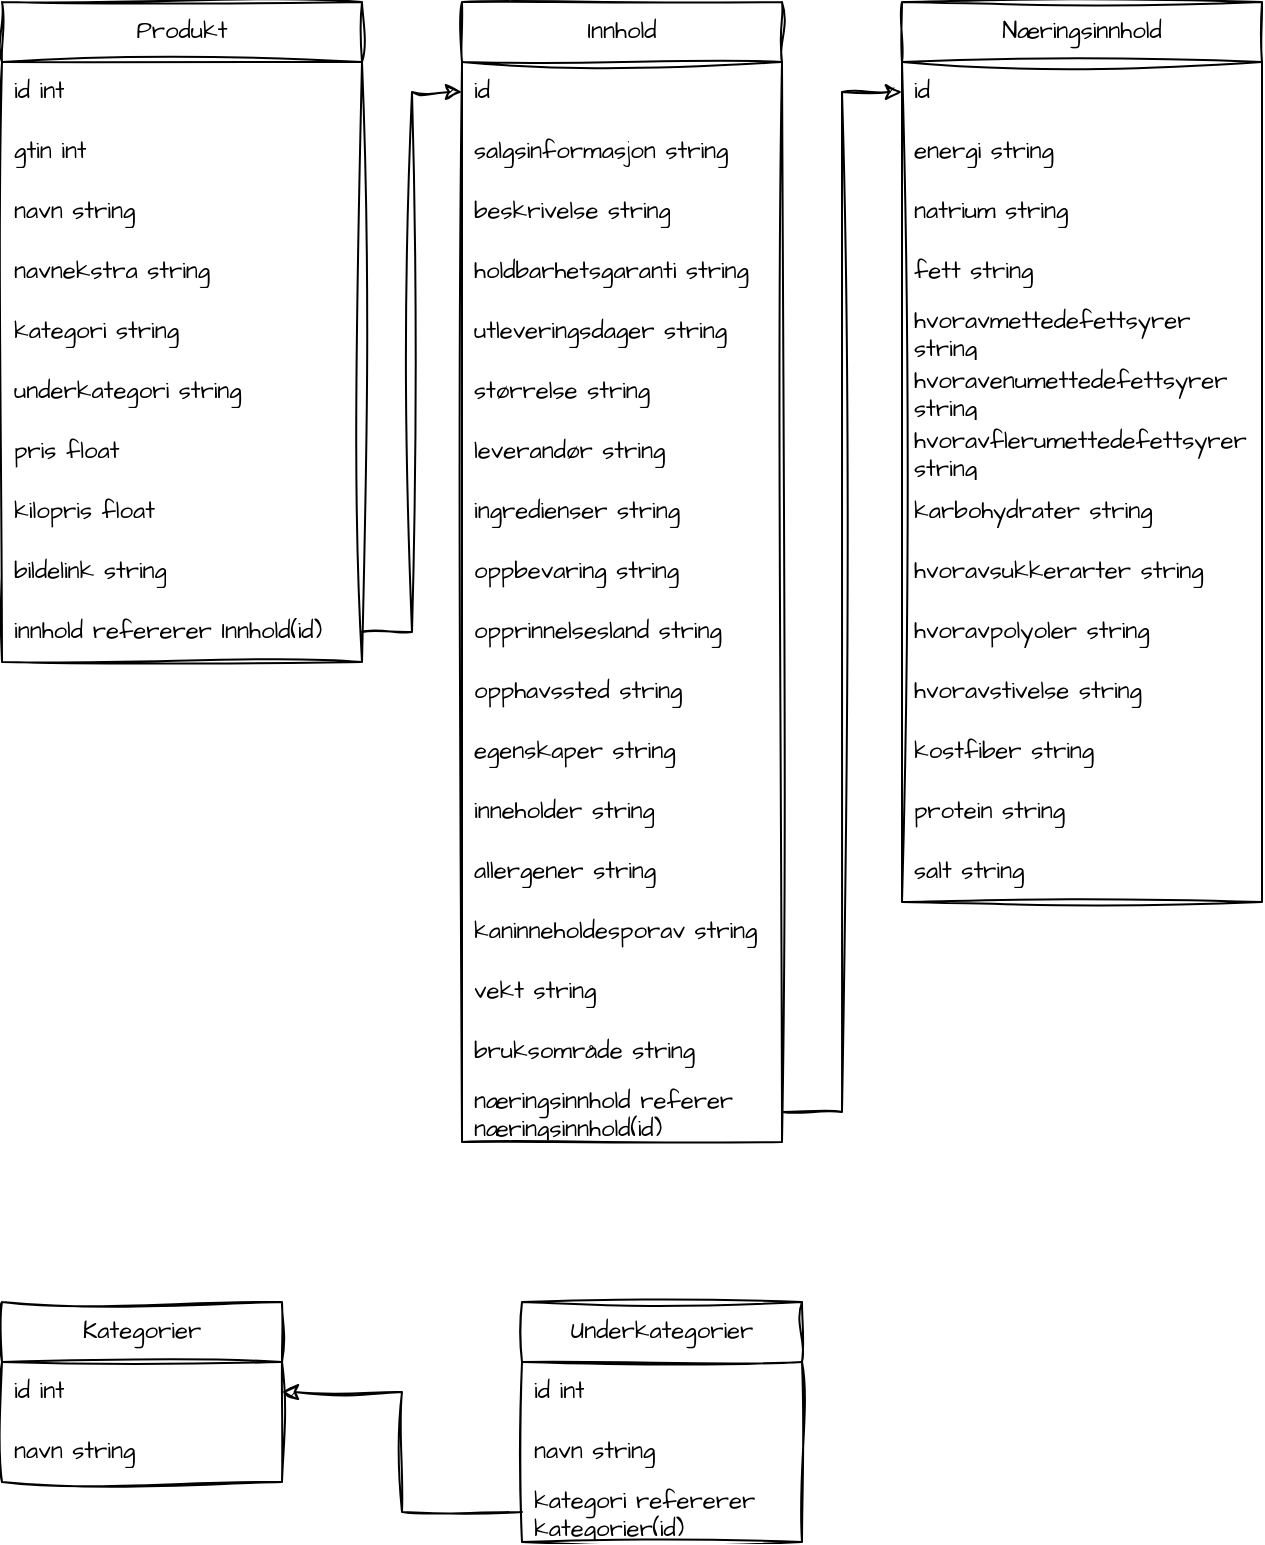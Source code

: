 <mxfile version="24.4.4" type="github">
  <diagram name="Page-1" id="efa7a0a1-bf9b-a30e-e6df-94a7791c09e9">
    <mxGraphModel dx="526" dy="464" grid="1" gridSize="10" guides="1" tooltips="1" connect="1" arrows="1" fold="1" page="1" pageScale="1" pageWidth="826" pageHeight="1169" background="none" math="0" shadow="0">
      <root>
        <mxCell id="0" />
        <mxCell id="1" parent="0" />
        <mxCell id="G_RYB-awDhVoRf4_5wRh-167" value="Produkt" style="swimlane;fontStyle=0;childLayout=stackLayout;horizontal=1;startSize=30;horizontalStack=0;resizeParent=1;resizeParentMax=0;resizeLast=0;collapsible=1;marginBottom=0;whiteSpace=wrap;html=1;sketch=1;hachureGap=4;jiggle=2;curveFitting=1;fontFamily=Architects Daughter;fontSource=https%3A%2F%2Ffonts.googleapis.com%2Fcss%3Ffamily%3DArchitects%2BDaughter;" parent="1" vertex="1">
          <mxGeometry x="100" y="120" width="180" height="330" as="geometry" />
        </mxCell>
        <mxCell id="4CKtyaNTUWwEJNOdCo02-1" value="id int" style="text;strokeColor=none;fillColor=none;align=left;verticalAlign=middle;spacingLeft=4;spacingRight=4;overflow=hidden;points=[[0,0.5],[1,0.5]];portConstraint=eastwest;rotatable=0;whiteSpace=wrap;html=1;fontFamily=Architects Daughter;fontSource=https%3A%2F%2Ffonts.googleapis.com%2Fcss%3Ffamily%3DArchitects%2BDaughter;" vertex="1" parent="G_RYB-awDhVoRf4_5wRh-167">
          <mxGeometry y="30" width="180" height="30" as="geometry" />
        </mxCell>
        <mxCell id="G_RYB-awDhVoRf4_5wRh-168" value="gtin int" style="text;strokeColor=none;fillColor=none;align=left;verticalAlign=middle;spacingLeft=4;spacingRight=4;overflow=hidden;points=[[0,0.5],[1,0.5]];portConstraint=eastwest;rotatable=0;whiteSpace=wrap;html=1;fontFamily=Architects Daughter;fontSource=https%3A%2F%2Ffonts.googleapis.com%2Fcss%3Ffamily%3DArchitects%2BDaughter;" parent="G_RYB-awDhVoRf4_5wRh-167" vertex="1">
          <mxGeometry y="60" width="180" height="30" as="geometry" />
        </mxCell>
        <mxCell id="4CKtyaNTUWwEJNOdCo02-2" value="navn string" style="text;strokeColor=none;fillColor=none;align=left;verticalAlign=middle;spacingLeft=4;spacingRight=4;overflow=hidden;points=[[0,0.5],[1,0.5]];portConstraint=eastwest;rotatable=0;whiteSpace=wrap;html=1;fontFamily=Architects Daughter;fontSource=https%3A%2F%2Ffonts.googleapis.com%2Fcss%3Ffamily%3DArchitects%2BDaughter;" vertex="1" parent="G_RYB-awDhVoRf4_5wRh-167">
          <mxGeometry y="90" width="180" height="30" as="geometry" />
        </mxCell>
        <mxCell id="G_RYB-awDhVoRf4_5wRh-169" value="navnekstra string" style="text;strokeColor=none;fillColor=none;align=left;verticalAlign=middle;spacingLeft=4;spacingRight=4;overflow=hidden;points=[[0,0.5],[1,0.5]];portConstraint=eastwest;rotatable=0;whiteSpace=wrap;html=1;fontFamily=Architects Daughter;fontSource=https%3A%2F%2Ffonts.googleapis.com%2Fcss%3Ffamily%3DArchitects%2BDaughter;" parent="G_RYB-awDhVoRf4_5wRh-167" vertex="1">
          <mxGeometry y="120" width="180" height="30" as="geometry" />
        </mxCell>
        <mxCell id="G_RYB-awDhVoRf4_5wRh-170" value="kategori string" style="text;strokeColor=none;fillColor=none;align=left;verticalAlign=middle;spacingLeft=4;spacingRight=4;overflow=hidden;points=[[0,0.5],[1,0.5]];portConstraint=eastwest;rotatable=0;whiteSpace=wrap;html=1;fontFamily=Architects Daughter;fontSource=https%3A%2F%2Ffonts.googleapis.com%2Fcss%3Ffamily%3DArchitects%2BDaughter;" parent="G_RYB-awDhVoRf4_5wRh-167" vertex="1">
          <mxGeometry y="150" width="180" height="30" as="geometry" />
        </mxCell>
        <mxCell id="G_RYB-awDhVoRf4_5wRh-171" value="underkategori string" style="text;strokeColor=none;fillColor=none;align=left;verticalAlign=middle;spacingLeft=4;spacingRight=4;overflow=hidden;points=[[0,0.5],[1,0.5]];portConstraint=eastwest;rotatable=0;whiteSpace=wrap;html=1;fontFamily=Architects Daughter;fontSource=https%3A%2F%2Ffonts.googleapis.com%2Fcss%3Ffamily%3DArchitects%2BDaughter;" parent="G_RYB-awDhVoRf4_5wRh-167" vertex="1">
          <mxGeometry y="180" width="180" height="30" as="geometry" />
        </mxCell>
        <mxCell id="G_RYB-awDhVoRf4_5wRh-172" value="pris float" style="text;strokeColor=none;fillColor=none;align=left;verticalAlign=middle;spacingLeft=4;spacingRight=4;overflow=hidden;points=[[0,0.5],[1,0.5]];portConstraint=eastwest;rotatable=0;whiteSpace=wrap;html=1;fontFamily=Architects Daughter;fontSource=https%3A%2F%2Ffonts.googleapis.com%2Fcss%3Ffamily%3DArchitects%2BDaughter;" parent="G_RYB-awDhVoRf4_5wRh-167" vertex="1">
          <mxGeometry y="210" width="180" height="30" as="geometry" />
        </mxCell>
        <mxCell id="G_RYB-awDhVoRf4_5wRh-173" value="kilopris float" style="text;strokeColor=none;fillColor=none;align=left;verticalAlign=middle;spacingLeft=4;spacingRight=4;overflow=hidden;points=[[0,0.5],[1,0.5]];portConstraint=eastwest;rotatable=0;whiteSpace=wrap;html=1;fontFamily=Architects Daughter;fontSource=https%3A%2F%2Ffonts.googleapis.com%2Fcss%3Ffamily%3DArchitects%2BDaughter;" parent="G_RYB-awDhVoRf4_5wRh-167" vertex="1">
          <mxGeometry y="240" width="180" height="30" as="geometry" />
        </mxCell>
        <mxCell id="G_RYB-awDhVoRf4_5wRh-174" value="bildelink string" style="text;strokeColor=none;fillColor=none;align=left;verticalAlign=middle;spacingLeft=4;spacingRight=4;overflow=hidden;points=[[0,0.5],[1,0.5]];portConstraint=eastwest;rotatable=0;whiteSpace=wrap;html=1;fontFamily=Architects Daughter;fontSource=https%3A%2F%2Ffonts.googleapis.com%2Fcss%3Ffamily%3DArchitects%2BDaughter;" parent="G_RYB-awDhVoRf4_5wRh-167" vertex="1">
          <mxGeometry y="270" width="180" height="30" as="geometry" />
        </mxCell>
        <mxCell id="G_RYB-awDhVoRf4_5wRh-175" value="innhold refererer Innhold(id)" style="text;strokeColor=none;fillColor=none;align=left;verticalAlign=middle;spacingLeft=4;spacingRight=4;overflow=hidden;points=[[0,0.5],[1,0.5]];portConstraint=eastwest;rotatable=0;whiteSpace=wrap;html=1;fontFamily=Architects Daughter;fontSource=https%3A%2F%2Ffonts.googleapis.com%2Fcss%3Ffamily%3DArchitects%2BDaughter;" parent="G_RYB-awDhVoRf4_5wRh-167" vertex="1">
          <mxGeometry y="300" width="180" height="30" as="geometry" />
        </mxCell>
        <mxCell id="G_RYB-awDhVoRf4_5wRh-176" value="Innhold" style="swimlane;fontStyle=0;childLayout=stackLayout;horizontal=1;startSize=30;horizontalStack=0;resizeParent=1;resizeParentMax=0;resizeLast=0;collapsible=1;marginBottom=0;whiteSpace=wrap;html=1;sketch=1;hachureGap=4;jiggle=2;curveFitting=1;fontFamily=Architects Daughter;fontSource=https%3A%2F%2Ffonts.googleapis.com%2Fcss%3Ffamily%3DArchitects%2BDaughter;" parent="1" vertex="1">
          <mxGeometry x="330" y="120" width="160" height="570" as="geometry" />
        </mxCell>
        <mxCell id="G_RYB-awDhVoRf4_5wRh-177" value="id" style="text;strokeColor=none;fillColor=none;align=left;verticalAlign=middle;spacingLeft=4;spacingRight=4;overflow=hidden;points=[[0,0.5],[1,0.5]];portConstraint=eastwest;rotatable=0;whiteSpace=wrap;html=1;fontFamily=Architects Daughter;fontSource=https%3A%2F%2Ffonts.googleapis.com%2Fcss%3Ffamily%3DArchitects%2BDaughter;" parent="G_RYB-awDhVoRf4_5wRh-176" vertex="1">
          <mxGeometry y="30" width="160" height="30" as="geometry" />
        </mxCell>
        <mxCell id="G_RYB-awDhVoRf4_5wRh-178" value="salgsinformasjon string" style="text;strokeColor=none;fillColor=none;align=left;verticalAlign=middle;spacingLeft=4;spacingRight=4;overflow=hidden;points=[[0,0.5],[1,0.5]];portConstraint=eastwest;rotatable=0;whiteSpace=wrap;html=1;fontFamily=Architects Daughter;fontSource=https%3A%2F%2Ffonts.googleapis.com%2Fcss%3Ffamily%3DArchitects%2BDaughter;" parent="G_RYB-awDhVoRf4_5wRh-176" vertex="1">
          <mxGeometry y="60" width="160" height="30" as="geometry" />
        </mxCell>
        <mxCell id="G_RYB-awDhVoRf4_5wRh-179" value="beskrivelse string" style="text;strokeColor=none;fillColor=none;align=left;verticalAlign=middle;spacingLeft=4;spacingRight=4;overflow=hidden;points=[[0,0.5],[1,0.5]];portConstraint=eastwest;rotatable=0;whiteSpace=wrap;html=1;fontFamily=Architects Daughter;fontSource=https%3A%2F%2Ffonts.googleapis.com%2Fcss%3Ffamily%3DArchitects%2BDaughter;" parent="G_RYB-awDhVoRf4_5wRh-176" vertex="1">
          <mxGeometry y="90" width="160" height="30" as="geometry" />
        </mxCell>
        <mxCell id="G_RYB-awDhVoRf4_5wRh-180" value="holdbarhetsgaranti string" style="text;strokeColor=none;fillColor=none;align=left;verticalAlign=middle;spacingLeft=4;spacingRight=4;overflow=hidden;points=[[0,0.5],[1,0.5]];portConstraint=eastwest;rotatable=0;whiteSpace=wrap;html=1;fontFamily=Architects Daughter;fontSource=https%3A%2F%2Ffonts.googleapis.com%2Fcss%3Ffamily%3DArchitects%2BDaughter;" parent="G_RYB-awDhVoRf4_5wRh-176" vertex="1">
          <mxGeometry y="120" width="160" height="30" as="geometry" />
        </mxCell>
        <mxCell id="G_RYB-awDhVoRf4_5wRh-181" value="utleveringsdager string" style="text;strokeColor=none;fillColor=none;align=left;verticalAlign=middle;spacingLeft=4;spacingRight=4;overflow=hidden;points=[[0,0.5],[1,0.5]];portConstraint=eastwest;rotatable=0;whiteSpace=wrap;html=1;fontFamily=Architects Daughter;fontSource=https%3A%2F%2Ffonts.googleapis.com%2Fcss%3Ffamily%3DArchitects%2BDaughter;" parent="G_RYB-awDhVoRf4_5wRh-176" vertex="1">
          <mxGeometry y="150" width="160" height="30" as="geometry" />
        </mxCell>
        <mxCell id="G_RYB-awDhVoRf4_5wRh-182" value="størrelse string" style="text;strokeColor=none;fillColor=none;align=left;verticalAlign=middle;spacingLeft=4;spacingRight=4;overflow=hidden;points=[[0,0.5],[1,0.5]];portConstraint=eastwest;rotatable=0;whiteSpace=wrap;html=1;fontFamily=Architects Daughter;fontSource=https%3A%2F%2Ffonts.googleapis.com%2Fcss%3Ffamily%3DArchitects%2BDaughter;" parent="G_RYB-awDhVoRf4_5wRh-176" vertex="1">
          <mxGeometry y="180" width="160" height="30" as="geometry" />
        </mxCell>
        <mxCell id="G_RYB-awDhVoRf4_5wRh-183" value="leverandør string" style="text;strokeColor=none;fillColor=none;align=left;verticalAlign=middle;spacingLeft=4;spacingRight=4;overflow=hidden;points=[[0,0.5],[1,0.5]];portConstraint=eastwest;rotatable=0;whiteSpace=wrap;html=1;fontFamily=Architects Daughter;fontSource=https%3A%2F%2Ffonts.googleapis.com%2Fcss%3Ffamily%3DArchitects%2BDaughter;" parent="G_RYB-awDhVoRf4_5wRh-176" vertex="1">
          <mxGeometry y="210" width="160" height="30" as="geometry" />
        </mxCell>
        <mxCell id="G_RYB-awDhVoRf4_5wRh-184" value="ingredienser string" style="text;strokeColor=none;fillColor=none;align=left;verticalAlign=middle;spacingLeft=4;spacingRight=4;overflow=hidden;points=[[0,0.5],[1,0.5]];portConstraint=eastwest;rotatable=0;whiteSpace=wrap;html=1;fontFamily=Architects Daughter;fontSource=https%3A%2F%2Ffonts.googleapis.com%2Fcss%3Ffamily%3DArchitects%2BDaughter;" parent="G_RYB-awDhVoRf4_5wRh-176" vertex="1">
          <mxGeometry y="240" width="160" height="30" as="geometry" />
        </mxCell>
        <mxCell id="G_RYB-awDhVoRf4_5wRh-185" value="oppbevaring string" style="text;strokeColor=none;fillColor=none;align=left;verticalAlign=middle;spacingLeft=4;spacingRight=4;overflow=hidden;points=[[0,0.5],[1,0.5]];portConstraint=eastwest;rotatable=0;whiteSpace=wrap;html=1;fontFamily=Architects Daughter;fontSource=https%3A%2F%2Ffonts.googleapis.com%2Fcss%3Ffamily%3DArchitects%2BDaughter;" parent="G_RYB-awDhVoRf4_5wRh-176" vertex="1">
          <mxGeometry y="270" width="160" height="30" as="geometry" />
        </mxCell>
        <mxCell id="G_RYB-awDhVoRf4_5wRh-186" value="opprinnelsesland string" style="text;strokeColor=none;fillColor=none;align=left;verticalAlign=middle;spacingLeft=4;spacingRight=4;overflow=hidden;points=[[0,0.5],[1,0.5]];portConstraint=eastwest;rotatable=0;whiteSpace=wrap;html=1;fontFamily=Architects Daughter;fontSource=https%3A%2F%2Ffonts.googleapis.com%2Fcss%3Ffamily%3DArchitects%2BDaughter;" parent="G_RYB-awDhVoRf4_5wRh-176" vertex="1">
          <mxGeometry y="300" width="160" height="30" as="geometry" />
        </mxCell>
        <mxCell id="G_RYB-awDhVoRf4_5wRh-187" value="opphavssted string" style="text;strokeColor=none;fillColor=none;align=left;verticalAlign=middle;spacingLeft=4;spacingRight=4;overflow=hidden;points=[[0,0.5],[1,0.5]];portConstraint=eastwest;rotatable=0;whiteSpace=wrap;html=1;fontFamily=Architects Daughter;fontSource=https%3A%2F%2Ffonts.googleapis.com%2Fcss%3Ffamily%3DArchitects%2BDaughter;" parent="G_RYB-awDhVoRf4_5wRh-176" vertex="1">
          <mxGeometry y="330" width="160" height="30" as="geometry" />
        </mxCell>
        <mxCell id="G_RYB-awDhVoRf4_5wRh-188" value="egenskaper string" style="text;strokeColor=none;fillColor=none;align=left;verticalAlign=middle;spacingLeft=4;spacingRight=4;overflow=hidden;points=[[0,0.5],[1,0.5]];portConstraint=eastwest;rotatable=0;whiteSpace=wrap;html=1;fontFamily=Architects Daughter;fontSource=https%3A%2F%2Ffonts.googleapis.com%2Fcss%3Ffamily%3DArchitects%2BDaughter;" parent="G_RYB-awDhVoRf4_5wRh-176" vertex="1">
          <mxGeometry y="360" width="160" height="30" as="geometry" />
        </mxCell>
        <mxCell id="G_RYB-awDhVoRf4_5wRh-189" value="inneholder string" style="text;strokeColor=none;fillColor=none;align=left;verticalAlign=middle;spacingLeft=4;spacingRight=4;overflow=hidden;points=[[0,0.5],[1,0.5]];portConstraint=eastwest;rotatable=0;whiteSpace=wrap;html=1;fontFamily=Architects Daughter;fontSource=https%3A%2F%2Ffonts.googleapis.com%2Fcss%3Ffamily%3DArchitects%2BDaughter;" parent="G_RYB-awDhVoRf4_5wRh-176" vertex="1">
          <mxGeometry y="390" width="160" height="30" as="geometry" />
        </mxCell>
        <mxCell id="G_RYB-awDhVoRf4_5wRh-190" value="allergener string" style="text;strokeColor=none;fillColor=none;align=left;verticalAlign=middle;spacingLeft=4;spacingRight=4;overflow=hidden;points=[[0,0.5],[1,0.5]];portConstraint=eastwest;rotatable=0;whiteSpace=wrap;html=1;fontFamily=Architects Daughter;fontSource=https%3A%2F%2Ffonts.googleapis.com%2Fcss%3Ffamily%3DArchitects%2BDaughter;" parent="G_RYB-awDhVoRf4_5wRh-176" vertex="1">
          <mxGeometry y="420" width="160" height="30" as="geometry" />
        </mxCell>
        <mxCell id="G_RYB-awDhVoRf4_5wRh-191" value="kaninneholdesporav string" style="text;strokeColor=none;fillColor=none;align=left;verticalAlign=middle;spacingLeft=4;spacingRight=4;overflow=hidden;points=[[0,0.5],[1,0.5]];portConstraint=eastwest;rotatable=0;whiteSpace=wrap;html=1;fontFamily=Architects Daughter;fontSource=https%3A%2F%2Ffonts.googleapis.com%2Fcss%3Ffamily%3DArchitects%2BDaughter;" parent="G_RYB-awDhVoRf4_5wRh-176" vertex="1">
          <mxGeometry y="450" width="160" height="30" as="geometry" />
        </mxCell>
        <mxCell id="G_RYB-awDhVoRf4_5wRh-192" value="vekt string" style="text;strokeColor=none;fillColor=none;align=left;verticalAlign=middle;spacingLeft=4;spacingRight=4;overflow=hidden;points=[[0,0.5],[1,0.5]];portConstraint=eastwest;rotatable=0;whiteSpace=wrap;html=1;fontFamily=Architects Daughter;fontSource=https%3A%2F%2Ffonts.googleapis.com%2Fcss%3Ffamily%3DArchitects%2BDaughter;" parent="G_RYB-awDhVoRf4_5wRh-176" vertex="1">
          <mxGeometry y="480" width="160" height="30" as="geometry" />
        </mxCell>
        <mxCell id="G_RYB-awDhVoRf4_5wRh-193" value="bruksområde string" style="text;strokeColor=none;fillColor=none;align=left;verticalAlign=middle;spacingLeft=4;spacingRight=4;overflow=hidden;points=[[0,0.5],[1,0.5]];portConstraint=eastwest;rotatable=0;whiteSpace=wrap;html=1;fontFamily=Architects Daughter;fontSource=https%3A%2F%2Ffonts.googleapis.com%2Fcss%3Ffamily%3DArchitects%2BDaughter;" parent="G_RYB-awDhVoRf4_5wRh-176" vertex="1">
          <mxGeometry y="510" width="160" height="30" as="geometry" />
        </mxCell>
        <mxCell id="G_RYB-awDhVoRf4_5wRh-194" value="næringsinnhold referer næringsinnhold(id)" style="text;strokeColor=none;fillColor=none;align=left;verticalAlign=middle;spacingLeft=4;spacingRight=4;overflow=hidden;points=[[0,0.5],[1,0.5]];portConstraint=eastwest;rotatable=0;whiteSpace=wrap;html=1;fontFamily=Architects Daughter;fontSource=https%3A%2F%2Ffonts.googleapis.com%2Fcss%3Ffamily%3DArchitects%2BDaughter;" parent="G_RYB-awDhVoRf4_5wRh-176" vertex="1">
          <mxGeometry y="540" width="160" height="30" as="geometry" />
        </mxCell>
        <mxCell id="G_RYB-awDhVoRf4_5wRh-195" style="edgeStyle=orthogonalEdgeStyle;rounded=0;sketch=1;hachureGap=4;jiggle=2;curveFitting=1;orthogonalLoop=1;jettySize=auto;html=1;entryX=0;entryY=0.5;entryDx=0;entryDy=0;fontFamily=Architects Daughter;fontSource=https%3A%2F%2Ffonts.googleapis.com%2Fcss%3Ffamily%3DArchitects%2BDaughter;" parent="1" source="G_RYB-awDhVoRf4_5wRh-175" target="G_RYB-awDhVoRf4_5wRh-177" edge="1">
          <mxGeometry relative="1" as="geometry" />
        </mxCell>
        <mxCell id="G_RYB-awDhVoRf4_5wRh-196" value="Næringsinnhold" style="swimlane;fontStyle=0;childLayout=stackLayout;horizontal=1;startSize=30;horizontalStack=0;resizeParent=1;resizeParentMax=0;resizeLast=0;collapsible=1;marginBottom=0;whiteSpace=wrap;html=1;sketch=1;hachureGap=4;jiggle=2;curveFitting=1;fontFamily=Architects Daughter;fontSource=https%3A%2F%2Ffonts.googleapis.com%2Fcss%3Ffamily%3DArchitects%2BDaughter;" parent="1" vertex="1">
          <mxGeometry x="550" y="120" width="180" height="450" as="geometry" />
        </mxCell>
        <mxCell id="G_RYB-awDhVoRf4_5wRh-197" value="id" style="text;strokeColor=none;fillColor=none;align=left;verticalAlign=middle;spacingLeft=4;spacingRight=4;overflow=hidden;points=[[0,0.5],[1,0.5]];portConstraint=eastwest;rotatable=0;whiteSpace=wrap;html=1;fontFamily=Architects Daughter;fontSource=https%3A%2F%2Ffonts.googleapis.com%2Fcss%3Ffamily%3DArchitects%2BDaughter;" parent="G_RYB-awDhVoRf4_5wRh-196" vertex="1">
          <mxGeometry y="30" width="180" height="30" as="geometry" />
        </mxCell>
        <mxCell id="G_RYB-awDhVoRf4_5wRh-198" value="energi string" style="text;strokeColor=none;fillColor=none;align=left;verticalAlign=middle;spacingLeft=4;spacingRight=4;overflow=hidden;points=[[0,0.5],[1,0.5]];portConstraint=eastwest;rotatable=0;whiteSpace=wrap;html=1;fontFamily=Architects Daughter;fontSource=https%3A%2F%2Ffonts.googleapis.com%2Fcss%3Ffamily%3DArchitects%2BDaughter;" parent="G_RYB-awDhVoRf4_5wRh-196" vertex="1">
          <mxGeometry y="60" width="180" height="30" as="geometry" />
        </mxCell>
        <mxCell id="G_RYB-awDhVoRf4_5wRh-199" value="natrium string" style="text;strokeColor=none;fillColor=none;align=left;verticalAlign=middle;spacingLeft=4;spacingRight=4;overflow=hidden;points=[[0,0.5],[1,0.5]];portConstraint=eastwest;rotatable=0;whiteSpace=wrap;html=1;fontFamily=Architects Daughter;fontSource=https%3A%2F%2Ffonts.googleapis.com%2Fcss%3Ffamily%3DArchitects%2BDaughter;" parent="G_RYB-awDhVoRf4_5wRh-196" vertex="1">
          <mxGeometry y="90" width="180" height="30" as="geometry" />
        </mxCell>
        <mxCell id="G_RYB-awDhVoRf4_5wRh-200" value="fett string" style="text;strokeColor=none;fillColor=none;align=left;verticalAlign=middle;spacingLeft=4;spacingRight=4;overflow=hidden;points=[[0,0.5],[1,0.5]];portConstraint=eastwest;rotatable=0;whiteSpace=wrap;html=1;fontFamily=Architects Daughter;fontSource=https%3A%2F%2Ffonts.googleapis.com%2Fcss%3Ffamily%3DArchitects%2BDaughter;" parent="G_RYB-awDhVoRf4_5wRh-196" vertex="1">
          <mxGeometry y="120" width="180" height="30" as="geometry" />
        </mxCell>
        <mxCell id="G_RYB-awDhVoRf4_5wRh-201" value="hvoravmettedefettsyrer string" style="text;strokeColor=none;fillColor=none;align=left;verticalAlign=middle;spacingLeft=4;spacingRight=4;overflow=hidden;points=[[0,0.5],[1,0.5]];portConstraint=eastwest;rotatable=0;whiteSpace=wrap;html=1;fontFamily=Architects Daughter;fontSource=https%3A%2F%2Ffonts.googleapis.com%2Fcss%3Ffamily%3DArchitects%2BDaughter;" parent="G_RYB-awDhVoRf4_5wRh-196" vertex="1">
          <mxGeometry y="150" width="180" height="30" as="geometry" />
        </mxCell>
        <mxCell id="G_RYB-awDhVoRf4_5wRh-202" value="hvoravenumettedefettsyrer string" style="text;strokeColor=none;fillColor=none;align=left;verticalAlign=middle;spacingLeft=4;spacingRight=4;overflow=hidden;points=[[0,0.5],[1,0.5]];portConstraint=eastwest;rotatable=0;whiteSpace=wrap;html=1;fontFamily=Architects Daughter;fontSource=https%3A%2F%2Ffonts.googleapis.com%2Fcss%3Ffamily%3DArchitects%2BDaughter;" parent="G_RYB-awDhVoRf4_5wRh-196" vertex="1">
          <mxGeometry y="180" width="180" height="30" as="geometry" />
        </mxCell>
        <mxCell id="G_RYB-awDhVoRf4_5wRh-203" value="hvoravflerumettedefettsyrer string" style="text;strokeColor=none;fillColor=none;align=left;verticalAlign=middle;spacingLeft=4;spacingRight=4;overflow=hidden;points=[[0,0.5],[1,0.5]];portConstraint=eastwest;rotatable=0;whiteSpace=wrap;html=1;fontFamily=Architects Daughter;fontSource=https%3A%2F%2Ffonts.googleapis.com%2Fcss%3Ffamily%3DArchitects%2BDaughter;" parent="G_RYB-awDhVoRf4_5wRh-196" vertex="1">
          <mxGeometry y="210" width="180" height="30" as="geometry" />
        </mxCell>
        <mxCell id="G_RYB-awDhVoRf4_5wRh-204" value="karbohydrater string" style="text;strokeColor=none;fillColor=none;align=left;verticalAlign=middle;spacingLeft=4;spacingRight=4;overflow=hidden;points=[[0,0.5],[1,0.5]];portConstraint=eastwest;rotatable=0;whiteSpace=wrap;html=1;fontFamily=Architects Daughter;fontSource=https%3A%2F%2Ffonts.googleapis.com%2Fcss%3Ffamily%3DArchitects%2BDaughter;" parent="G_RYB-awDhVoRf4_5wRh-196" vertex="1">
          <mxGeometry y="240" width="180" height="30" as="geometry" />
        </mxCell>
        <mxCell id="G_RYB-awDhVoRf4_5wRh-205" value="hvoravsukkerarter string" style="text;strokeColor=none;fillColor=none;align=left;verticalAlign=middle;spacingLeft=4;spacingRight=4;overflow=hidden;points=[[0,0.5],[1,0.5]];portConstraint=eastwest;rotatable=0;whiteSpace=wrap;html=1;fontFamily=Architects Daughter;fontSource=https%3A%2F%2Ffonts.googleapis.com%2Fcss%3Ffamily%3DArchitects%2BDaughter;" parent="G_RYB-awDhVoRf4_5wRh-196" vertex="1">
          <mxGeometry y="270" width="180" height="30" as="geometry" />
        </mxCell>
        <mxCell id="G_RYB-awDhVoRf4_5wRh-206" value="hvoravpolyoler string" style="text;strokeColor=none;fillColor=none;align=left;verticalAlign=middle;spacingLeft=4;spacingRight=4;overflow=hidden;points=[[0,0.5],[1,0.5]];portConstraint=eastwest;rotatable=0;whiteSpace=wrap;html=1;fontFamily=Architects Daughter;fontSource=https%3A%2F%2Ffonts.googleapis.com%2Fcss%3Ffamily%3DArchitects%2BDaughter;" parent="G_RYB-awDhVoRf4_5wRh-196" vertex="1">
          <mxGeometry y="300" width="180" height="30" as="geometry" />
        </mxCell>
        <mxCell id="G_RYB-awDhVoRf4_5wRh-207" value="hvoravstivelse string" style="text;strokeColor=none;fillColor=none;align=left;verticalAlign=middle;spacingLeft=4;spacingRight=4;overflow=hidden;points=[[0,0.5],[1,0.5]];portConstraint=eastwest;rotatable=0;whiteSpace=wrap;html=1;fontFamily=Architects Daughter;fontSource=https%3A%2F%2Ffonts.googleapis.com%2Fcss%3Ffamily%3DArchitects%2BDaughter;" parent="G_RYB-awDhVoRf4_5wRh-196" vertex="1">
          <mxGeometry y="330" width="180" height="30" as="geometry" />
        </mxCell>
        <mxCell id="G_RYB-awDhVoRf4_5wRh-208" value="kostfiber string" style="text;strokeColor=none;fillColor=none;align=left;verticalAlign=middle;spacingLeft=4;spacingRight=4;overflow=hidden;points=[[0,0.5],[1,0.5]];portConstraint=eastwest;rotatable=0;whiteSpace=wrap;html=1;fontFamily=Architects Daughter;fontSource=https%3A%2F%2Ffonts.googleapis.com%2Fcss%3Ffamily%3DArchitects%2BDaughter;" parent="G_RYB-awDhVoRf4_5wRh-196" vertex="1">
          <mxGeometry y="360" width="180" height="30" as="geometry" />
        </mxCell>
        <mxCell id="G_RYB-awDhVoRf4_5wRh-209" value="protein string" style="text;strokeColor=none;fillColor=none;align=left;verticalAlign=middle;spacingLeft=4;spacingRight=4;overflow=hidden;points=[[0,0.5],[1,0.5]];portConstraint=eastwest;rotatable=0;whiteSpace=wrap;html=1;fontFamily=Architects Daughter;fontSource=https%3A%2F%2Ffonts.googleapis.com%2Fcss%3Ffamily%3DArchitects%2BDaughter;" parent="G_RYB-awDhVoRf4_5wRh-196" vertex="1">
          <mxGeometry y="390" width="180" height="30" as="geometry" />
        </mxCell>
        <mxCell id="G_RYB-awDhVoRf4_5wRh-210" value="salt string" style="text;strokeColor=none;fillColor=none;align=left;verticalAlign=middle;spacingLeft=4;spacingRight=4;overflow=hidden;points=[[0,0.5],[1,0.5]];portConstraint=eastwest;rotatable=0;whiteSpace=wrap;html=1;fontFamily=Architects Daughter;fontSource=https%3A%2F%2Ffonts.googleapis.com%2Fcss%3Ffamily%3DArchitects%2BDaughter;" parent="G_RYB-awDhVoRf4_5wRh-196" vertex="1">
          <mxGeometry y="420" width="180" height="30" as="geometry" />
        </mxCell>
        <mxCell id="G_RYB-awDhVoRf4_5wRh-211" style="edgeStyle=orthogonalEdgeStyle;rounded=0;sketch=1;hachureGap=4;jiggle=2;curveFitting=1;orthogonalLoop=1;jettySize=auto;html=1;entryX=0;entryY=0.5;entryDx=0;entryDy=0;fontFamily=Architects Daughter;fontSource=https%3A%2F%2Ffonts.googleapis.com%2Fcss%3Ffamily%3DArchitects%2BDaughter;" parent="1" source="G_RYB-awDhVoRf4_5wRh-194" target="G_RYB-awDhVoRf4_5wRh-197" edge="1">
          <mxGeometry relative="1" as="geometry" />
        </mxCell>
        <mxCell id="G_RYB-awDhVoRf4_5wRh-212" value="Kategorier" style="swimlane;fontStyle=0;childLayout=stackLayout;horizontal=1;startSize=30;horizontalStack=0;resizeParent=1;resizeParentMax=0;resizeLast=0;collapsible=1;marginBottom=0;whiteSpace=wrap;html=1;sketch=1;hachureGap=4;jiggle=2;curveFitting=1;fontFamily=Architects Daughter;fontSource=https%3A%2F%2Ffonts.googleapis.com%2Fcss%3Ffamily%3DArchitects%2BDaughter;" parent="1" vertex="1">
          <mxGeometry x="100" y="770" width="140" height="90" as="geometry" />
        </mxCell>
        <mxCell id="G_RYB-awDhVoRf4_5wRh-213" value="id int" style="text;strokeColor=none;fillColor=none;align=left;verticalAlign=middle;spacingLeft=4;spacingRight=4;overflow=hidden;points=[[0,0.5],[1,0.5]];portConstraint=eastwest;rotatable=0;whiteSpace=wrap;html=1;fontFamily=Architects Daughter;fontSource=https%3A%2F%2Ffonts.googleapis.com%2Fcss%3Ffamily%3DArchitects%2BDaughter;" parent="G_RYB-awDhVoRf4_5wRh-212" vertex="1">
          <mxGeometry y="30" width="140" height="30" as="geometry" />
        </mxCell>
        <mxCell id="G_RYB-awDhVoRf4_5wRh-214" value="navn string" style="text;strokeColor=none;fillColor=none;align=left;verticalAlign=middle;spacingLeft=4;spacingRight=4;overflow=hidden;points=[[0,0.5],[1,0.5]];portConstraint=eastwest;rotatable=0;whiteSpace=wrap;html=1;fontFamily=Architects Daughter;fontSource=https%3A%2F%2Ffonts.googleapis.com%2Fcss%3Ffamily%3DArchitects%2BDaughter;" parent="G_RYB-awDhVoRf4_5wRh-212" vertex="1">
          <mxGeometry y="60" width="140" height="30" as="geometry" />
        </mxCell>
        <mxCell id="G_RYB-awDhVoRf4_5wRh-215" value="Underkategorier" style="swimlane;fontStyle=0;childLayout=stackLayout;horizontal=1;startSize=30;horizontalStack=0;resizeParent=1;resizeParentMax=0;resizeLast=0;collapsible=1;marginBottom=0;whiteSpace=wrap;html=1;sketch=1;hachureGap=4;jiggle=2;curveFitting=1;fontFamily=Architects Daughter;fontSource=https%3A%2F%2Ffonts.googleapis.com%2Fcss%3Ffamily%3DArchitects%2BDaughter;" parent="1" vertex="1">
          <mxGeometry x="360" y="770" width="140" height="120" as="geometry" />
        </mxCell>
        <mxCell id="G_RYB-awDhVoRf4_5wRh-216" value="id int" style="text;strokeColor=none;fillColor=none;align=left;verticalAlign=middle;spacingLeft=4;spacingRight=4;overflow=hidden;points=[[0,0.5],[1,0.5]];portConstraint=eastwest;rotatable=0;whiteSpace=wrap;html=1;fontFamily=Architects Daughter;fontSource=https%3A%2F%2Ffonts.googleapis.com%2Fcss%3Ffamily%3DArchitects%2BDaughter;" parent="G_RYB-awDhVoRf4_5wRh-215" vertex="1">
          <mxGeometry y="30" width="140" height="30" as="geometry" />
        </mxCell>
        <mxCell id="G_RYB-awDhVoRf4_5wRh-217" value="navn string" style="text;strokeColor=none;fillColor=none;align=left;verticalAlign=middle;spacingLeft=4;spacingRight=4;overflow=hidden;points=[[0,0.5],[1,0.5]];portConstraint=eastwest;rotatable=0;whiteSpace=wrap;html=1;fontFamily=Architects Daughter;fontSource=https%3A%2F%2Ffonts.googleapis.com%2Fcss%3Ffamily%3DArchitects%2BDaughter;" parent="G_RYB-awDhVoRf4_5wRh-215" vertex="1">
          <mxGeometry y="60" width="140" height="30" as="geometry" />
        </mxCell>
        <mxCell id="G_RYB-awDhVoRf4_5wRh-218" value="kategori refererer kategorier(id)" style="text;strokeColor=none;fillColor=none;align=left;verticalAlign=middle;spacingLeft=4;spacingRight=4;overflow=hidden;points=[[0,0.5],[1,0.5]];portConstraint=eastwest;rotatable=0;whiteSpace=wrap;html=1;fontFamily=Architects Daughter;fontSource=https%3A%2F%2Ffonts.googleapis.com%2Fcss%3Ffamily%3DArchitects%2BDaughter;" parent="G_RYB-awDhVoRf4_5wRh-215" vertex="1">
          <mxGeometry y="90" width="140" height="30" as="geometry" />
        </mxCell>
        <mxCell id="G_RYB-awDhVoRf4_5wRh-219" style="edgeStyle=orthogonalEdgeStyle;rounded=0;sketch=1;hachureGap=4;jiggle=2;curveFitting=1;orthogonalLoop=1;jettySize=auto;html=1;entryX=1;entryY=0.5;entryDx=0;entryDy=0;fontFamily=Architects Daughter;fontSource=https%3A%2F%2Ffonts.googleapis.com%2Fcss%3Ffamily%3DArchitects%2BDaughter;" parent="1" source="G_RYB-awDhVoRf4_5wRh-218" target="G_RYB-awDhVoRf4_5wRh-213" edge="1">
          <mxGeometry relative="1" as="geometry" />
        </mxCell>
      </root>
    </mxGraphModel>
  </diagram>
</mxfile>
